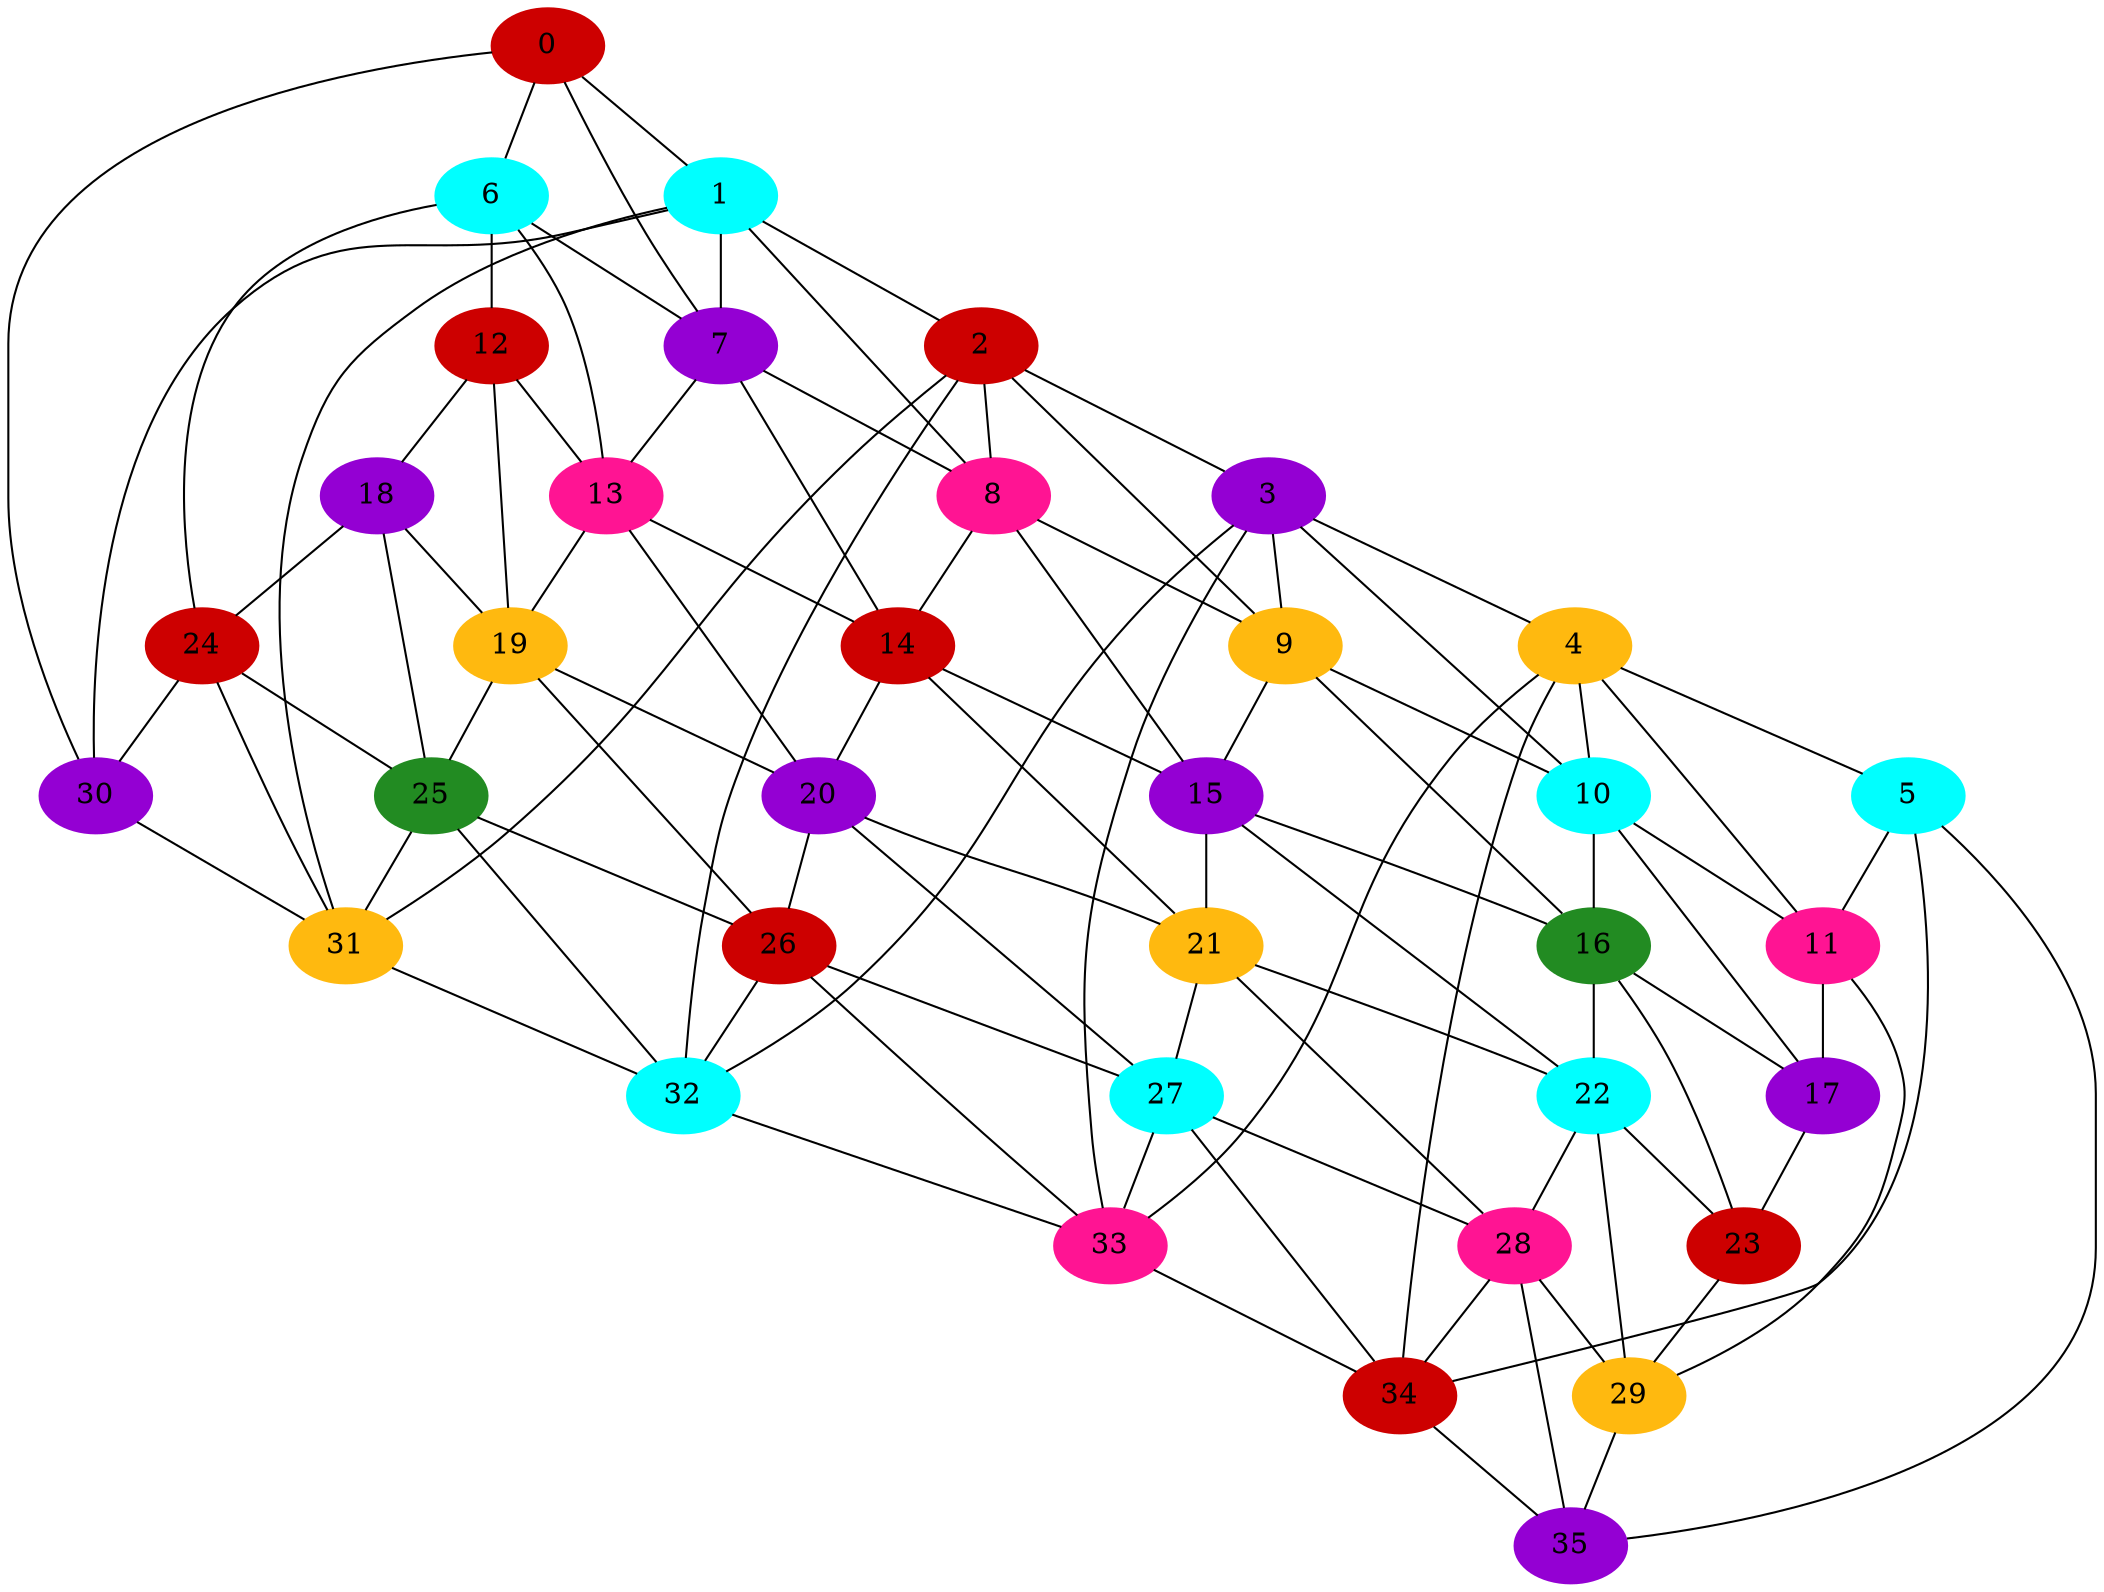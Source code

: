 graph coloring{
0[color=red3,style=filled]
1[color=cyan,style=filled]
2[color=red3,style=filled]
3[color=darkviolet,style=filled]
4[color=darkgoldenrod1,style=filled]
5[color=cyan,style=filled]
6[color=cyan,style=filled]
7[color=darkviolet,style=filled]
8[color=deeppink,style=filled]
9[color=darkgoldenrod1,style=filled]
10[color=cyan,style=filled]
11[color=deeppink,style=filled]
12[color=red3,style=filled]
13[color=deeppink,style=filled]
14[color=red3,style=filled]
15[color=darkviolet,style=filled]
16[color=forestgreen,style=filled]
17[color=darkviolet,style=filled]
18[color=darkviolet,style=filled]
19[color=darkgoldenrod1,style=filled]
20[color=darkviolet,style=filled]
21[color=darkgoldenrod1,style=filled]
22[color=cyan,style=filled]
23[color=red3,style=filled]
24[color=red3,style=filled]
25[color=forestgreen,style=filled]
26[color=red3,style=filled]
27[color=cyan,style=filled]
28[color=deeppink,style=filled]
29[color=darkgoldenrod1,style=filled]
30[color=darkviolet,style=filled]
31[color=darkgoldenrod1,style=filled]
32[color=cyan,style=filled]
33[color=deeppink,style=filled]
34[color=red3,style=filled]
35[color=darkviolet,style=filled]
	0 --1;
	0 --6;
	0 --7;
	0 --30;

	1 --2;
	1 --7;
	1 --8;
	1 --30;
	1 --31;

	2 --3;
	2 --8;
	2 --9;
	2 --31;
	2 --32;

	3 --4;
	3 --9;
	3 --10;
	3 --32;
	3 --33;

	4 --5;
	4 --10;
	4 --11;
	4 --33;
	4 --34;

	5 --11;
	5 --34;
	5 --35;

	6 --7;
	6 --12;
	6 --13;
	6 --24;

	7 --8;
	7 --13;
	7 --14;

	8 --9;
	8 --14;
	8 --15;

	9 --10;
	9 --15;
	9 --16;

	10 --11;
	10 --16;
	10 --17;

	11 --17;
	11 --29;

	12 --13;
	12 --18;
	12 --19;

	13 --14;
	13 --19;
	13 --20;

	14 --15;
	14 --20;
	14 --21;

	15 --16;
	15 --21;
	15 --22;

	16 --17;
	16 --22;
	16 --23;

	17 --23;

	18 --19;
	18 --24;
	18 --25;

	19 --20;
	19 --25;
	19 --26;

	20 --21;
	20 --26;
	20 --27;

	21 --22;
	21 --27;
	21 --28;

	22 --23;
	22 --28;
	22 --29;

	23 --29;

	24 --25;
	24 --30;
	24 --31;

	25 --26;
	25 --31;
	25 --32;

	26 --27;
	26 --32;
	26 --33;

	27 --28;
	27 --33;
	27 --34;

	28 --29;
	28 --34;
	28 --35;

	29 --35;

	30 --31;

	31 --32;

	32 --33;

	33 --34;

	34 --35;

35
}